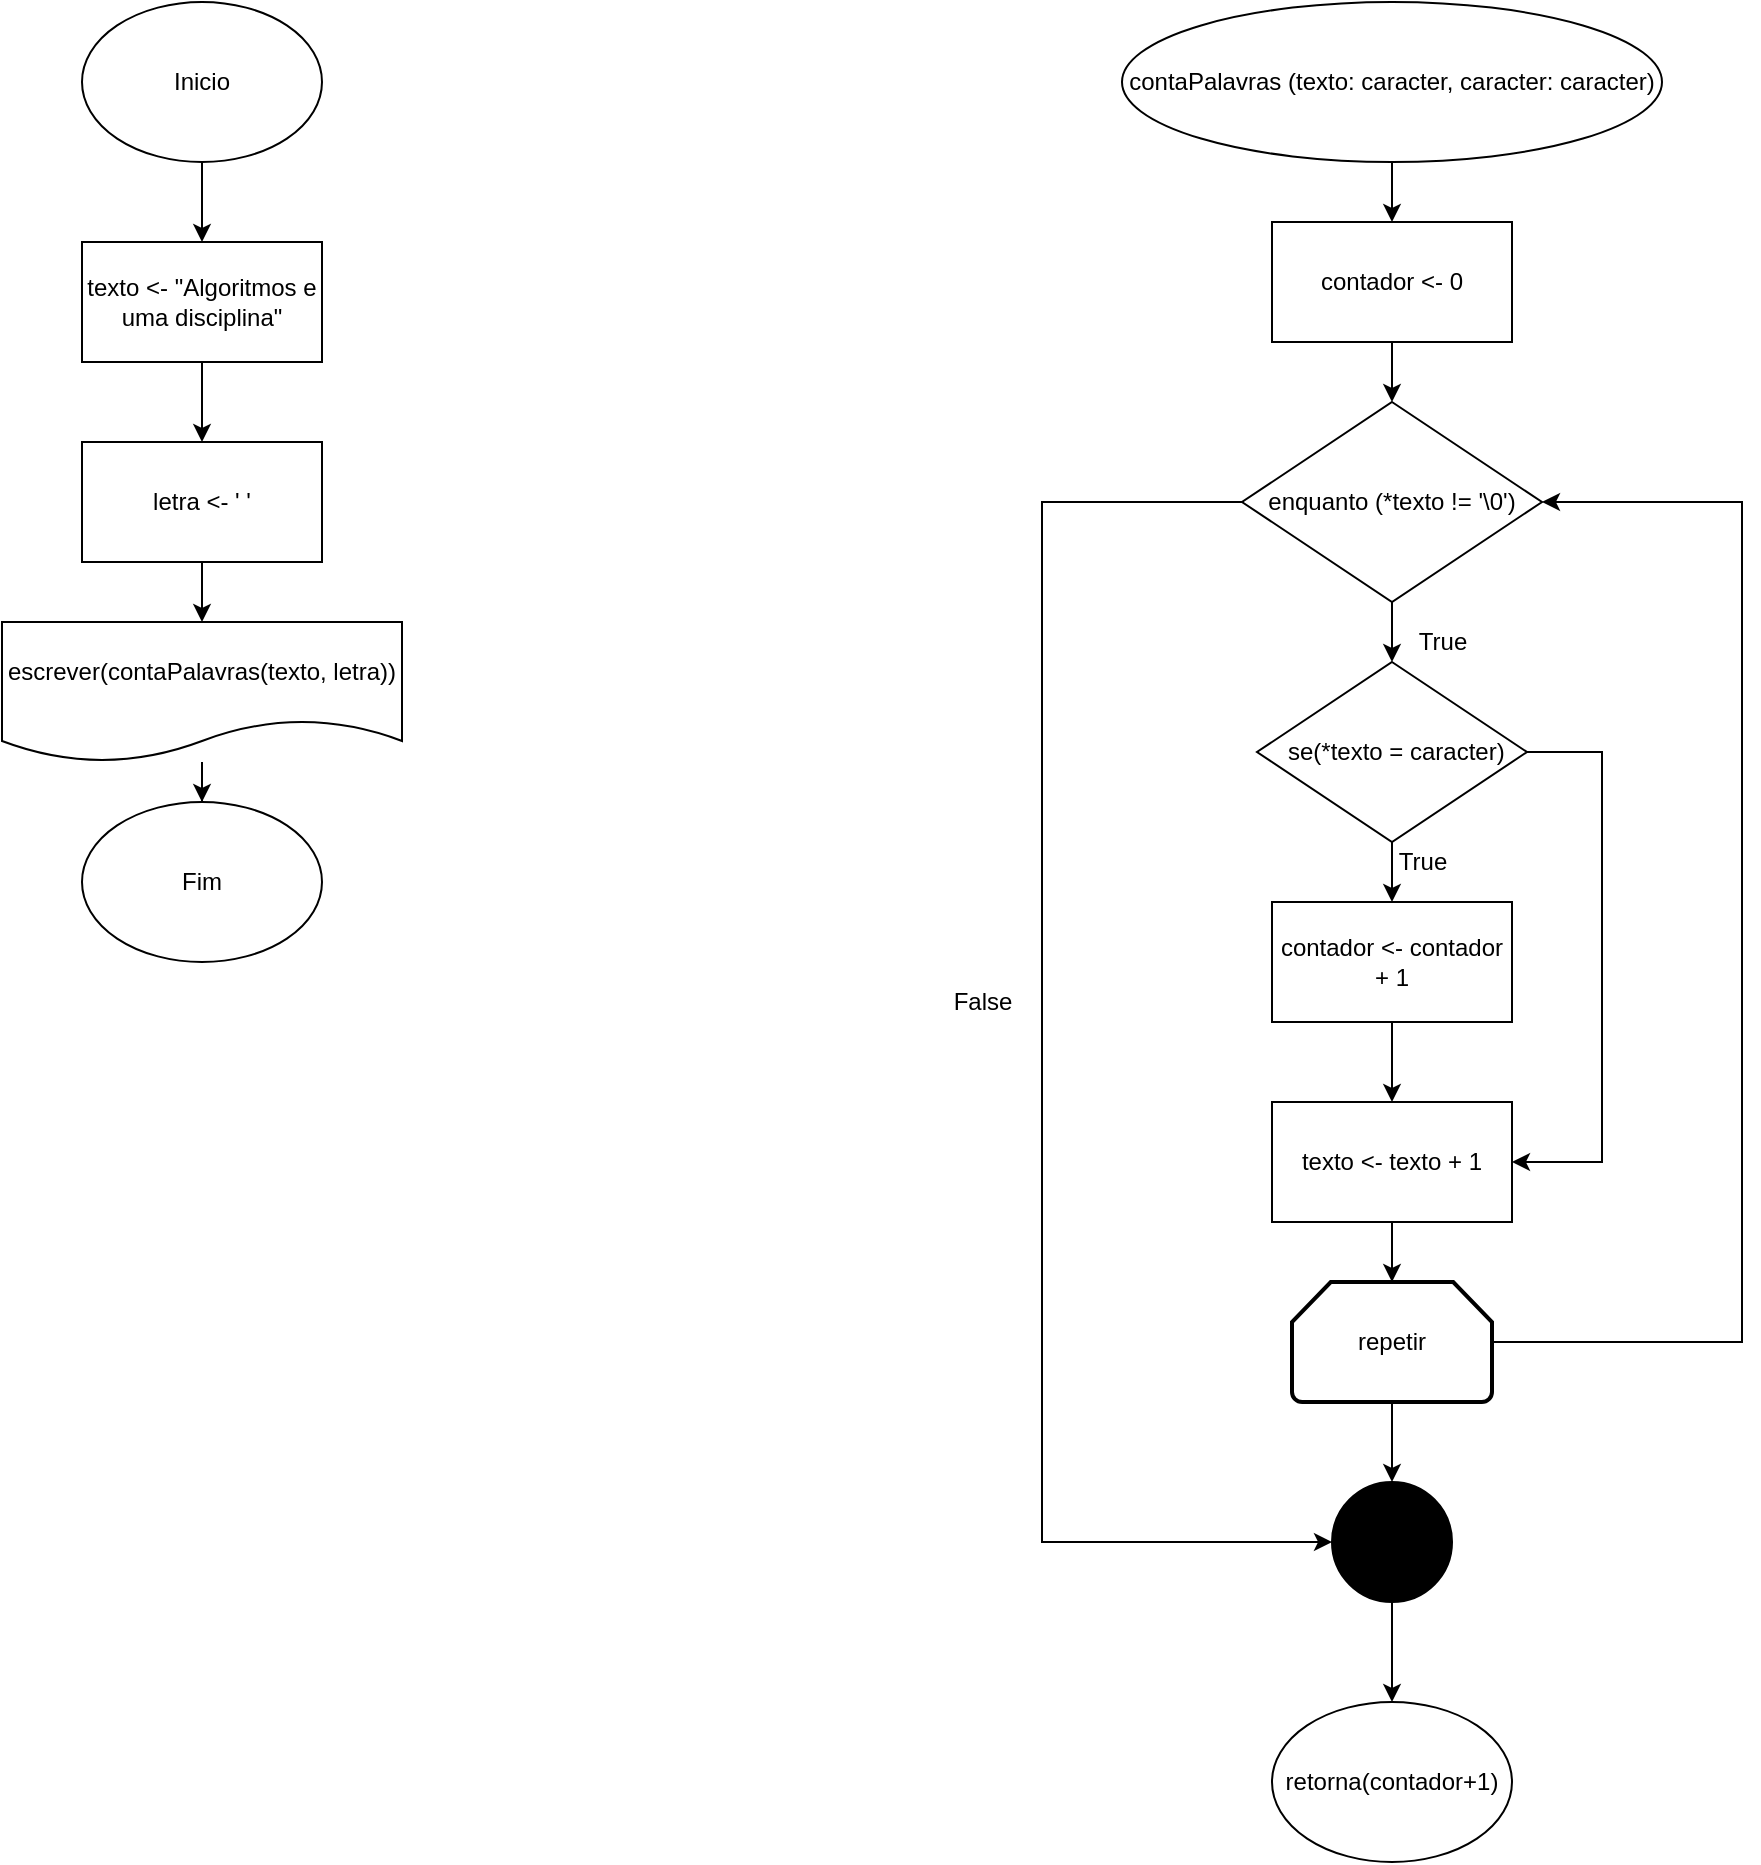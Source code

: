 <mxfile version="13.10.2" type="device"><diagram id="cNmS51138_b-6LL7vHXi" name="Page-1"><mxGraphModel dx="1038" dy="585" grid="1" gridSize="10" guides="1" tooltips="1" connect="1" arrows="1" fold="1" page="1" pageScale="1" pageWidth="1654" pageHeight="2336" math="0" shadow="0"><root><mxCell id="0"/><mxCell id="1" parent="0"/><mxCell id="GrOw9kjl0ytkks9UmhOy-7" style="edgeStyle=orthogonalEdgeStyle;rounded=0;orthogonalLoop=1;jettySize=auto;html=1;entryX=0.5;entryY=0;entryDx=0;entryDy=0;" edge="1" parent="1" source="GrOw9kjl0ytkks9UmhOy-1" target="GrOw9kjl0ytkks9UmhOy-2"><mxGeometry relative="1" as="geometry"/></mxCell><mxCell id="GrOw9kjl0ytkks9UmhOy-1" value="Inicio" style="ellipse;whiteSpace=wrap;html=1;" vertex="1" parent="1"><mxGeometry x="110" y="80" width="120" height="80" as="geometry"/></mxCell><mxCell id="GrOw9kjl0ytkks9UmhOy-6" style="edgeStyle=orthogonalEdgeStyle;rounded=0;orthogonalLoop=1;jettySize=auto;html=1;entryX=0.5;entryY=0;entryDx=0;entryDy=0;" edge="1" parent="1" source="GrOw9kjl0ytkks9UmhOy-2" target="GrOw9kjl0ytkks9UmhOy-3"><mxGeometry relative="1" as="geometry"/></mxCell><mxCell id="GrOw9kjl0ytkks9UmhOy-2" value="texto &amp;lt;- &quot;Algoritmos e uma disciplina&quot;" style="rounded=0;whiteSpace=wrap;html=1;" vertex="1" parent="1"><mxGeometry x="110" y="200" width="120" height="60" as="geometry"/></mxCell><mxCell id="GrOw9kjl0ytkks9UmhOy-5" style="edgeStyle=orthogonalEdgeStyle;rounded=0;orthogonalLoop=1;jettySize=auto;html=1;entryX=0.5;entryY=0;entryDx=0;entryDy=0;" edge="1" parent="1" source="GrOw9kjl0ytkks9UmhOy-3" target="GrOw9kjl0ytkks9UmhOy-4"><mxGeometry relative="1" as="geometry"/></mxCell><mxCell id="GrOw9kjl0ytkks9UmhOy-3" value="letra &amp;lt;- ' '" style="rounded=0;whiteSpace=wrap;html=1;" vertex="1" parent="1"><mxGeometry x="110" y="300" width="120" height="60" as="geometry"/></mxCell><mxCell id="GrOw9kjl0ytkks9UmhOy-10" style="edgeStyle=orthogonalEdgeStyle;rounded=0;orthogonalLoop=1;jettySize=auto;html=1;entryX=0.5;entryY=0;entryDx=0;entryDy=0;" edge="1" parent="1" source="GrOw9kjl0ytkks9UmhOy-4" target="GrOw9kjl0ytkks9UmhOy-8"><mxGeometry relative="1" as="geometry"/></mxCell><mxCell id="GrOw9kjl0ytkks9UmhOy-4" value="escrever(contaPalavras(texto, letra))" style="shape=document;whiteSpace=wrap;html=1;boundedLbl=1;" vertex="1" parent="1"><mxGeometry x="70" y="390" width="200" height="70" as="geometry"/></mxCell><mxCell id="GrOw9kjl0ytkks9UmhOy-8" value="Fim" style="ellipse;whiteSpace=wrap;html=1;" vertex="1" parent="1"><mxGeometry x="110" y="480" width="120" height="80" as="geometry"/></mxCell><mxCell id="GrOw9kjl0ytkks9UmhOy-34" style="edgeStyle=orthogonalEdgeStyle;rounded=0;orthogonalLoop=1;jettySize=auto;html=1;entryX=0.5;entryY=0;entryDx=0;entryDy=0;" edge="1" parent="1" source="GrOw9kjl0ytkks9UmhOy-11" target="GrOw9kjl0ytkks9UmhOy-12"><mxGeometry relative="1" as="geometry"/></mxCell><mxCell id="GrOw9kjl0ytkks9UmhOy-11" value="contaPalavras (texto: caracter, caracter: caracter)" style="ellipse;whiteSpace=wrap;html=1;" vertex="1" parent="1"><mxGeometry x="630" y="80" width="270" height="80" as="geometry"/></mxCell><mxCell id="GrOw9kjl0ytkks9UmhOy-22" style="edgeStyle=orthogonalEdgeStyle;rounded=0;orthogonalLoop=1;jettySize=auto;html=1;entryX=0.5;entryY=0;entryDx=0;entryDy=0;" edge="1" parent="1" source="GrOw9kjl0ytkks9UmhOy-12" target="GrOw9kjl0ytkks9UmhOy-13"><mxGeometry relative="1" as="geometry"/></mxCell><mxCell id="GrOw9kjl0ytkks9UmhOy-12" value="contador &amp;lt;- 0" style="rounded=0;whiteSpace=wrap;html=1;" vertex="1" parent="1"><mxGeometry x="705" y="190" width="120" height="60" as="geometry"/></mxCell><mxCell id="GrOw9kjl0ytkks9UmhOy-20" style="edgeStyle=orthogonalEdgeStyle;rounded=0;orthogonalLoop=1;jettySize=auto;html=1;entryX=0.5;entryY=0;entryDx=0;entryDy=0;" edge="1" parent="1" source="GrOw9kjl0ytkks9UmhOy-13" target="GrOw9kjl0ytkks9UmhOy-14"><mxGeometry relative="1" as="geometry"/></mxCell><mxCell id="GrOw9kjl0ytkks9UmhOy-28" style="edgeStyle=orthogonalEdgeStyle;rounded=0;orthogonalLoop=1;jettySize=auto;html=1;entryX=0;entryY=0.5;entryDx=0;entryDy=0;entryPerimeter=0;" edge="1" parent="1" source="GrOw9kjl0ytkks9UmhOy-13" target="GrOw9kjl0ytkks9UmhOy-26"><mxGeometry relative="1" as="geometry"><Array as="points"><mxPoint x="590" y="330"/><mxPoint x="590" y="850"/></Array></mxGeometry></mxCell><mxCell id="GrOw9kjl0ytkks9UmhOy-13" value="enquanto (*texto != '\0')" style="rhombus;whiteSpace=wrap;html=1;" vertex="1" parent="1"><mxGeometry x="690" y="280" width="150" height="100" as="geometry"/></mxCell><mxCell id="GrOw9kjl0ytkks9UmhOy-17" style="edgeStyle=orthogonalEdgeStyle;rounded=0;orthogonalLoop=1;jettySize=auto;html=1;entryX=0.5;entryY=0;entryDx=0;entryDy=0;" edge="1" parent="1" source="GrOw9kjl0ytkks9UmhOy-14" target="GrOw9kjl0ytkks9UmhOy-15"><mxGeometry relative="1" as="geometry"/></mxCell><mxCell id="GrOw9kjl0ytkks9UmhOy-25" style="edgeStyle=orthogonalEdgeStyle;rounded=0;orthogonalLoop=1;jettySize=auto;html=1;entryX=1;entryY=0.5;entryDx=0;entryDy=0;" edge="1" parent="1" source="GrOw9kjl0ytkks9UmhOy-14" target="GrOw9kjl0ytkks9UmhOy-16"><mxGeometry relative="1" as="geometry"><Array as="points"><mxPoint x="870" y="455"/><mxPoint x="870" y="660"/></Array></mxGeometry></mxCell><mxCell id="GrOw9kjl0ytkks9UmhOy-14" value="&amp;nbsp;se(*texto = caracter)" style="rhombus;whiteSpace=wrap;html=1;" vertex="1" parent="1"><mxGeometry x="697.5" y="410" width="135" height="90" as="geometry"/></mxCell><mxCell id="GrOw9kjl0ytkks9UmhOy-19" style="edgeStyle=orthogonalEdgeStyle;rounded=0;orthogonalLoop=1;jettySize=auto;html=1;entryX=0.5;entryY=0;entryDx=0;entryDy=0;" edge="1" parent="1" source="GrOw9kjl0ytkks9UmhOy-15" target="GrOw9kjl0ytkks9UmhOy-16"><mxGeometry relative="1" as="geometry"/></mxCell><mxCell id="GrOw9kjl0ytkks9UmhOy-15" value="contador &amp;lt;- contador + 1" style="rounded=0;whiteSpace=wrap;html=1;" vertex="1" parent="1"><mxGeometry x="705" y="530" width="120" height="60" as="geometry"/></mxCell><mxCell id="GrOw9kjl0ytkks9UmhOy-31" style="edgeStyle=orthogonalEdgeStyle;rounded=0;orthogonalLoop=1;jettySize=auto;html=1;entryX=0.5;entryY=0;entryDx=0;entryDy=0;entryPerimeter=0;" edge="1" parent="1" source="GrOw9kjl0ytkks9UmhOy-16" target="GrOw9kjl0ytkks9UmhOy-23"><mxGeometry relative="1" as="geometry"/></mxCell><mxCell id="GrOw9kjl0ytkks9UmhOy-16" value="texto &amp;lt;- texto + 1" style="rounded=0;whiteSpace=wrap;html=1;" vertex="1" parent="1"><mxGeometry x="705" y="630" width="120" height="60" as="geometry"/></mxCell><mxCell id="GrOw9kjl0ytkks9UmhOy-18" value="True" style="text;html=1;align=center;verticalAlign=middle;resizable=0;points=[];autosize=1;" vertex="1" parent="1"><mxGeometry x="760" y="500" width="40" height="20" as="geometry"/></mxCell><mxCell id="GrOw9kjl0ytkks9UmhOy-21" value="True" style="text;html=1;align=center;verticalAlign=middle;resizable=0;points=[];autosize=1;" vertex="1" parent="1"><mxGeometry x="770" y="390" width="40" height="20" as="geometry"/></mxCell><mxCell id="GrOw9kjl0ytkks9UmhOy-24" style="edgeStyle=orthogonalEdgeStyle;rounded=0;orthogonalLoop=1;jettySize=auto;html=1;entryX=1;entryY=0.5;entryDx=0;entryDy=0;" edge="1" parent="1" source="GrOw9kjl0ytkks9UmhOy-23" target="GrOw9kjl0ytkks9UmhOy-13"><mxGeometry relative="1" as="geometry"><Array as="points"><mxPoint x="940" y="750"/><mxPoint x="940" y="330"/></Array></mxGeometry></mxCell><mxCell id="GrOw9kjl0ytkks9UmhOy-30" style="edgeStyle=orthogonalEdgeStyle;rounded=0;orthogonalLoop=1;jettySize=auto;html=1;entryX=0.5;entryY=0;entryDx=0;entryDy=0;entryPerimeter=0;" edge="1" parent="1" source="GrOw9kjl0ytkks9UmhOy-23" target="GrOw9kjl0ytkks9UmhOy-26"><mxGeometry relative="1" as="geometry"/></mxCell><mxCell id="GrOw9kjl0ytkks9UmhOy-23" value="repetir" style="strokeWidth=2;html=1;shape=mxgraph.flowchart.loop_limit;whiteSpace=wrap;" vertex="1" parent="1"><mxGeometry x="715" y="720" width="100" height="60" as="geometry"/></mxCell><mxCell id="GrOw9kjl0ytkks9UmhOy-33" style="edgeStyle=orthogonalEdgeStyle;rounded=0;orthogonalLoop=1;jettySize=auto;html=1;" edge="1" parent="1" source="GrOw9kjl0ytkks9UmhOy-26" target="GrOw9kjl0ytkks9UmhOy-32"><mxGeometry relative="1" as="geometry"/></mxCell><mxCell id="GrOw9kjl0ytkks9UmhOy-26" value="" style="verticalLabelPosition=bottom;verticalAlign=top;html=1;shape=mxgraph.flowchart.on-page_reference;fillColor=#000000;" vertex="1" parent="1"><mxGeometry x="735" y="820" width="60" height="60" as="geometry"/></mxCell><mxCell id="GrOw9kjl0ytkks9UmhOy-29" value="False" style="text;html=1;align=center;verticalAlign=middle;resizable=0;points=[];autosize=1;" vertex="1" parent="1"><mxGeometry x="535" y="570" width="50" height="20" as="geometry"/></mxCell><mxCell id="GrOw9kjl0ytkks9UmhOy-32" value="retorna(contador+1)" style="ellipse;whiteSpace=wrap;html=1;fillColor=#FFFFFF;" vertex="1" parent="1"><mxGeometry x="705" y="930" width="120" height="80" as="geometry"/></mxCell></root></mxGraphModel></diagram></mxfile>